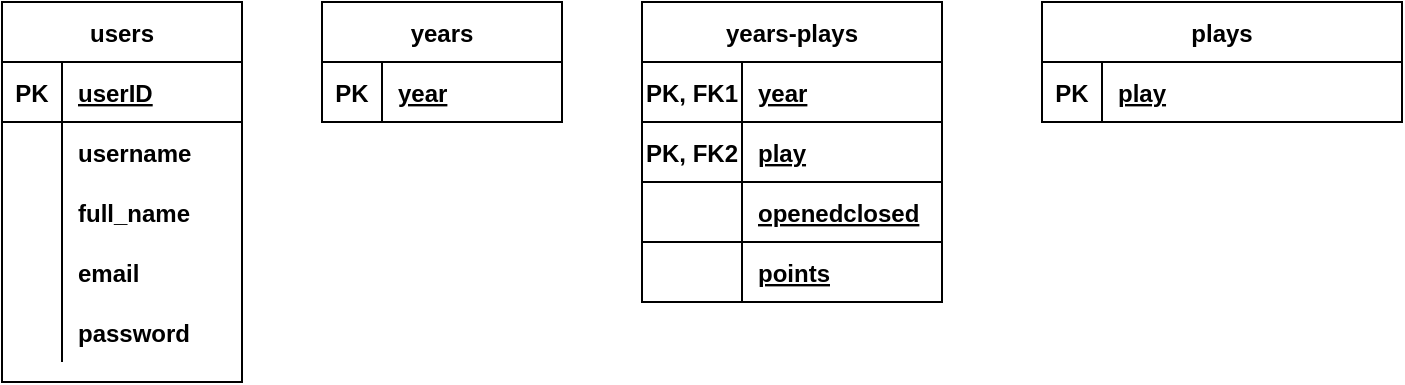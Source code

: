 <mxfile version="14.7.3"><diagram id="pa6WelRXOAL7CHVSIOOH" name="Page-1"><mxGraphModel dx="786" dy="1066" grid="1" gridSize="10" guides="1" tooltips="1" connect="1" arrows="1" fold="1" page="1" pageScale="1" pageWidth="850" pageHeight="1100" math="0" shadow="0"><root><mxCell id="0"/><mxCell id="1" parent="0"/><mxCell id="W1ig0pr0ly81lZ5TatGw-1" value="users" style="shape=table;startSize=30;container=1;collapsible=1;childLayout=tableLayout;fixedRows=1;rowLines=0;fontStyle=1;align=center;resizeLast=1;" parent="1" vertex="1"><mxGeometry x="40" y="40" width="120" height="190" as="geometry"/></mxCell><mxCell id="W1ig0pr0ly81lZ5TatGw-2" value="" style="shape=partialRectangle;collapsible=0;dropTarget=0;pointerEvents=0;fillColor=none;top=0;left=0;bottom=1;right=0;points=[[0,0.5],[1,0.5]];portConstraint=eastwest;" parent="W1ig0pr0ly81lZ5TatGw-1" vertex="1"><mxGeometry y="30" width="120" height="30" as="geometry"/></mxCell><mxCell id="W1ig0pr0ly81lZ5TatGw-3" value="PK" style="shape=partialRectangle;connectable=0;fillColor=none;top=0;left=0;bottom=0;right=0;fontStyle=1;overflow=hidden;" parent="W1ig0pr0ly81lZ5TatGw-2" vertex="1"><mxGeometry width="30" height="30" as="geometry"/></mxCell><mxCell id="W1ig0pr0ly81lZ5TatGw-4" value="userID" style="shape=partialRectangle;connectable=0;fillColor=none;top=0;left=0;bottom=0;right=0;align=left;spacingLeft=6;fontStyle=5;overflow=hidden;" parent="W1ig0pr0ly81lZ5TatGw-2" vertex="1"><mxGeometry x="30" width="90" height="30" as="geometry"/></mxCell><mxCell id="W1ig0pr0ly81lZ5TatGw-5" value="" style="shape=partialRectangle;collapsible=0;dropTarget=0;pointerEvents=0;fillColor=none;top=0;left=0;bottom=0;right=0;points=[[0,0.5],[1,0.5]];portConstraint=eastwest;" parent="W1ig0pr0ly81lZ5TatGw-1" vertex="1"><mxGeometry y="60" width="120" height="30" as="geometry"/></mxCell><mxCell id="W1ig0pr0ly81lZ5TatGw-6" value="" style="shape=partialRectangle;connectable=0;fillColor=none;top=0;left=0;bottom=0;right=0;editable=1;overflow=hidden;" parent="W1ig0pr0ly81lZ5TatGw-5" vertex="1"><mxGeometry width="30" height="30" as="geometry"/></mxCell><mxCell id="W1ig0pr0ly81lZ5TatGw-7" value="username" style="shape=partialRectangle;connectable=0;fillColor=none;top=0;left=0;bottom=0;right=0;align=left;spacingLeft=6;overflow=hidden;fontStyle=1" parent="W1ig0pr0ly81lZ5TatGw-5" vertex="1"><mxGeometry x="30" width="90" height="30" as="geometry"/></mxCell><mxCell id="W1ig0pr0ly81lZ5TatGw-8" value="" style="shape=partialRectangle;collapsible=0;dropTarget=0;pointerEvents=0;fillColor=none;top=0;left=0;bottom=0;right=0;points=[[0,0.5],[1,0.5]];portConstraint=eastwest;" parent="W1ig0pr0ly81lZ5TatGw-1" vertex="1"><mxGeometry y="90" width="120" height="30" as="geometry"/></mxCell><mxCell id="W1ig0pr0ly81lZ5TatGw-9" value="" style="shape=partialRectangle;connectable=0;fillColor=none;top=0;left=0;bottom=0;right=0;editable=1;overflow=hidden;" parent="W1ig0pr0ly81lZ5TatGw-8" vertex="1"><mxGeometry width="30" height="30" as="geometry"/></mxCell><mxCell id="W1ig0pr0ly81lZ5TatGw-10" value="full_name" style="shape=partialRectangle;connectable=0;fillColor=none;top=0;left=0;bottom=0;right=0;align=left;spacingLeft=6;overflow=hidden;fontStyle=1" parent="W1ig0pr0ly81lZ5TatGw-8" vertex="1"><mxGeometry x="30" width="90" height="30" as="geometry"/></mxCell><mxCell id="W1ig0pr0ly81lZ5TatGw-11" value="" style="shape=partialRectangle;collapsible=0;dropTarget=0;pointerEvents=0;fillColor=none;top=0;left=0;bottom=0;right=0;points=[[0,0.5],[1,0.5]];portConstraint=eastwest;" parent="W1ig0pr0ly81lZ5TatGw-1" vertex="1"><mxGeometry y="120" width="120" height="30" as="geometry"/></mxCell><mxCell id="W1ig0pr0ly81lZ5TatGw-12" value="" style="shape=partialRectangle;connectable=0;fillColor=none;top=0;left=0;bottom=0;right=0;editable=1;overflow=hidden;" parent="W1ig0pr0ly81lZ5TatGw-11" vertex="1"><mxGeometry width="30" height="30" as="geometry"/></mxCell><mxCell id="W1ig0pr0ly81lZ5TatGw-13" value="email" style="shape=partialRectangle;connectable=0;fillColor=none;top=0;left=0;bottom=0;right=0;align=left;spacingLeft=6;overflow=hidden;fontStyle=1" parent="W1ig0pr0ly81lZ5TatGw-11" vertex="1"><mxGeometry x="30" width="90" height="30" as="geometry"/></mxCell><mxCell id="xHAa2NSnxT2VVE7FddDb-1" value="" style="shape=partialRectangle;collapsible=0;dropTarget=0;pointerEvents=0;fillColor=none;top=0;left=0;bottom=0;right=0;points=[[0,0.5],[1,0.5]];portConstraint=eastwest;" vertex="1" parent="W1ig0pr0ly81lZ5TatGw-1"><mxGeometry y="150" width="120" height="30" as="geometry"/></mxCell><mxCell id="xHAa2NSnxT2VVE7FddDb-2" value="" style="shape=partialRectangle;connectable=0;fillColor=none;top=0;left=0;bottom=0;right=0;editable=1;overflow=hidden;" vertex="1" parent="xHAa2NSnxT2VVE7FddDb-1"><mxGeometry width="30" height="30" as="geometry"/></mxCell><mxCell id="xHAa2NSnxT2VVE7FddDb-3" value="password" style="shape=partialRectangle;connectable=0;fillColor=none;top=0;left=0;bottom=0;right=0;align=left;spacingLeft=6;overflow=hidden;fontStyle=1" vertex="1" parent="xHAa2NSnxT2VVE7FddDb-1"><mxGeometry x="30" width="90" height="30" as="geometry"/></mxCell><mxCell id="xHAa2NSnxT2VVE7FddDb-4" value="plays" style="shape=table;startSize=30;container=1;collapsible=1;childLayout=tableLayout;fixedRows=1;rowLines=0;fontStyle=1;align=center;resizeLast=1;" vertex="1" parent="1"><mxGeometry x="560" y="40" width="180" height="60" as="geometry"/></mxCell><mxCell id="xHAa2NSnxT2VVE7FddDb-5" value="" style="shape=partialRectangle;collapsible=0;dropTarget=0;pointerEvents=0;fillColor=none;top=0;left=0;bottom=1;right=0;points=[[0,0.5],[1,0.5]];portConstraint=eastwest;" vertex="1" parent="xHAa2NSnxT2VVE7FddDb-4"><mxGeometry y="30" width="180" height="30" as="geometry"/></mxCell><mxCell id="xHAa2NSnxT2VVE7FddDb-6" value="PK" style="shape=partialRectangle;connectable=0;fillColor=none;top=0;left=0;bottom=0;right=0;fontStyle=1;overflow=hidden;" vertex="1" parent="xHAa2NSnxT2VVE7FddDb-5"><mxGeometry width="30" height="30" as="geometry"/></mxCell><mxCell id="xHAa2NSnxT2VVE7FddDb-7" value="play" style="shape=partialRectangle;connectable=0;fillColor=none;top=0;left=0;bottom=0;right=0;align=left;spacingLeft=6;fontStyle=5;overflow=hidden;" vertex="1" parent="xHAa2NSnxT2VVE7FddDb-5"><mxGeometry x="30" width="150" height="30" as="geometry"/></mxCell><mxCell id="xHAa2NSnxT2VVE7FddDb-21" value="years" style="shape=table;startSize=30;container=1;collapsible=1;childLayout=tableLayout;fixedRows=1;rowLines=0;fontStyle=1;align=center;resizeLast=1;" vertex="1" parent="1"><mxGeometry x="200" y="40" width="120" height="60" as="geometry"/></mxCell><mxCell id="xHAa2NSnxT2VVE7FddDb-22" value="" style="shape=partialRectangle;collapsible=0;dropTarget=0;pointerEvents=0;fillColor=none;top=0;left=0;bottom=1;right=0;points=[[0,0.5],[1,0.5]];portConstraint=eastwest;" vertex="1" parent="xHAa2NSnxT2VVE7FddDb-21"><mxGeometry y="30" width="120" height="30" as="geometry"/></mxCell><mxCell id="xHAa2NSnxT2VVE7FddDb-23" value="PK" style="shape=partialRectangle;connectable=0;fillColor=none;top=0;left=0;bottom=0;right=0;fontStyle=1;overflow=hidden;" vertex="1" parent="xHAa2NSnxT2VVE7FddDb-22"><mxGeometry width="30" height="30" as="geometry"/></mxCell><mxCell id="xHAa2NSnxT2VVE7FddDb-24" value="year" style="shape=partialRectangle;connectable=0;fillColor=none;top=0;left=0;bottom=0;right=0;align=left;spacingLeft=6;fontStyle=5;overflow=hidden;" vertex="1" parent="xHAa2NSnxT2VVE7FddDb-22"><mxGeometry x="30" width="90" height="30" as="geometry"/></mxCell><mxCell id="xHAa2NSnxT2VVE7FddDb-37" value="years-plays" style="shape=table;startSize=30;container=1;collapsible=1;childLayout=tableLayout;fixedRows=1;rowLines=0;fontStyle=1;align=center;resizeLast=1;" vertex="1" parent="1"><mxGeometry x="360" y="40" width="150" height="150" as="geometry"/></mxCell><mxCell id="xHAa2NSnxT2VVE7FddDb-38" value="" style="shape=partialRectangle;collapsible=0;dropTarget=0;pointerEvents=0;fillColor=none;top=0;left=0;bottom=1;right=0;points=[[0,0.5],[1,0.5]];portConstraint=eastwest;" vertex="1" parent="xHAa2NSnxT2VVE7FddDb-37"><mxGeometry y="30" width="150" height="30" as="geometry"/></mxCell><mxCell id="xHAa2NSnxT2VVE7FddDb-39" value="PK, FK1" style="shape=partialRectangle;connectable=0;fillColor=none;top=0;left=0;bottom=0;right=0;fontStyle=1;overflow=hidden;" vertex="1" parent="xHAa2NSnxT2VVE7FddDb-38"><mxGeometry width="50" height="30" as="geometry"/></mxCell><mxCell id="xHAa2NSnxT2VVE7FddDb-40" value="year" style="shape=partialRectangle;connectable=0;fillColor=none;top=0;left=0;bottom=0;right=0;align=left;spacingLeft=6;fontStyle=5;overflow=hidden;" vertex="1" parent="xHAa2NSnxT2VVE7FddDb-38"><mxGeometry x="50" width="100" height="30" as="geometry"/></mxCell><mxCell id="xHAa2NSnxT2VVE7FddDb-41" value="" style="shape=partialRectangle;collapsible=0;dropTarget=0;pointerEvents=0;fillColor=none;top=0;left=0;bottom=1;right=0;points=[[0,0.5],[1,0.5]];portConstraint=eastwest;" vertex="1" parent="xHAa2NSnxT2VVE7FddDb-37"><mxGeometry y="60" width="150" height="30" as="geometry"/></mxCell><mxCell id="xHAa2NSnxT2VVE7FddDb-42" value="PK, FK2" style="shape=partialRectangle;connectable=0;fillColor=none;top=0;left=0;bottom=0;right=0;fontStyle=1;overflow=hidden;" vertex="1" parent="xHAa2NSnxT2VVE7FddDb-41"><mxGeometry width="50" height="30" as="geometry"/></mxCell><mxCell id="xHAa2NSnxT2VVE7FddDb-43" value="play" style="shape=partialRectangle;connectable=0;fillColor=none;top=0;left=0;bottom=0;right=0;align=left;spacingLeft=6;fontStyle=5;overflow=hidden;" vertex="1" parent="xHAa2NSnxT2VVE7FddDb-41"><mxGeometry x="50" width="100" height="30" as="geometry"/></mxCell><mxCell id="xHAa2NSnxT2VVE7FddDb-55" value="" style="shape=partialRectangle;collapsible=0;dropTarget=0;pointerEvents=0;fillColor=none;top=0;left=0;bottom=1;right=0;points=[[0,0.5],[1,0.5]];portConstraint=eastwest;" vertex="1" parent="xHAa2NSnxT2VVE7FddDb-37"><mxGeometry y="90" width="150" height="30" as="geometry"/></mxCell><mxCell id="xHAa2NSnxT2VVE7FddDb-56" value="" style="shape=partialRectangle;connectable=0;fillColor=none;top=0;left=0;bottom=0;right=0;fontStyle=1;overflow=hidden;" vertex="1" parent="xHAa2NSnxT2VVE7FddDb-55"><mxGeometry width="50" height="30" as="geometry"/></mxCell><mxCell id="xHAa2NSnxT2VVE7FddDb-57" value="openedclosed" style="shape=partialRectangle;connectable=0;fillColor=none;top=0;left=0;bottom=0;right=0;align=left;spacingLeft=6;fontStyle=5;overflow=hidden;" vertex="1" parent="xHAa2NSnxT2VVE7FddDb-55"><mxGeometry x="50" width="100" height="30" as="geometry"/></mxCell><mxCell id="xHAa2NSnxT2VVE7FddDb-58" value="" style="shape=partialRectangle;collapsible=0;dropTarget=0;pointerEvents=0;fillColor=none;top=0;left=0;bottom=1;right=0;points=[[0,0.5],[1,0.5]];portConstraint=eastwest;" vertex="1" parent="xHAa2NSnxT2VVE7FddDb-37"><mxGeometry y="120" width="150" height="30" as="geometry"/></mxCell><mxCell id="xHAa2NSnxT2VVE7FddDb-59" value="" style="shape=partialRectangle;connectable=0;fillColor=none;top=0;left=0;bottom=0;right=0;fontStyle=1;overflow=hidden;" vertex="1" parent="xHAa2NSnxT2VVE7FddDb-58"><mxGeometry width="50" height="30" as="geometry"/></mxCell><mxCell id="xHAa2NSnxT2VVE7FddDb-60" value="points" style="shape=partialRectangle;connectable=0;fillColor=none;top=0;left=0;bottom=0;right=0;align=left;spacingLeft=6;fontStyle=5;overflow=hidden;" vertex="1" parent="xHAa2NSnxT2VVE7FddDb-58"><mxGeometry x="50" width="100" height="30" as="geometry"/></mxCell></root></mxGraphModel></diagram></mxfile>